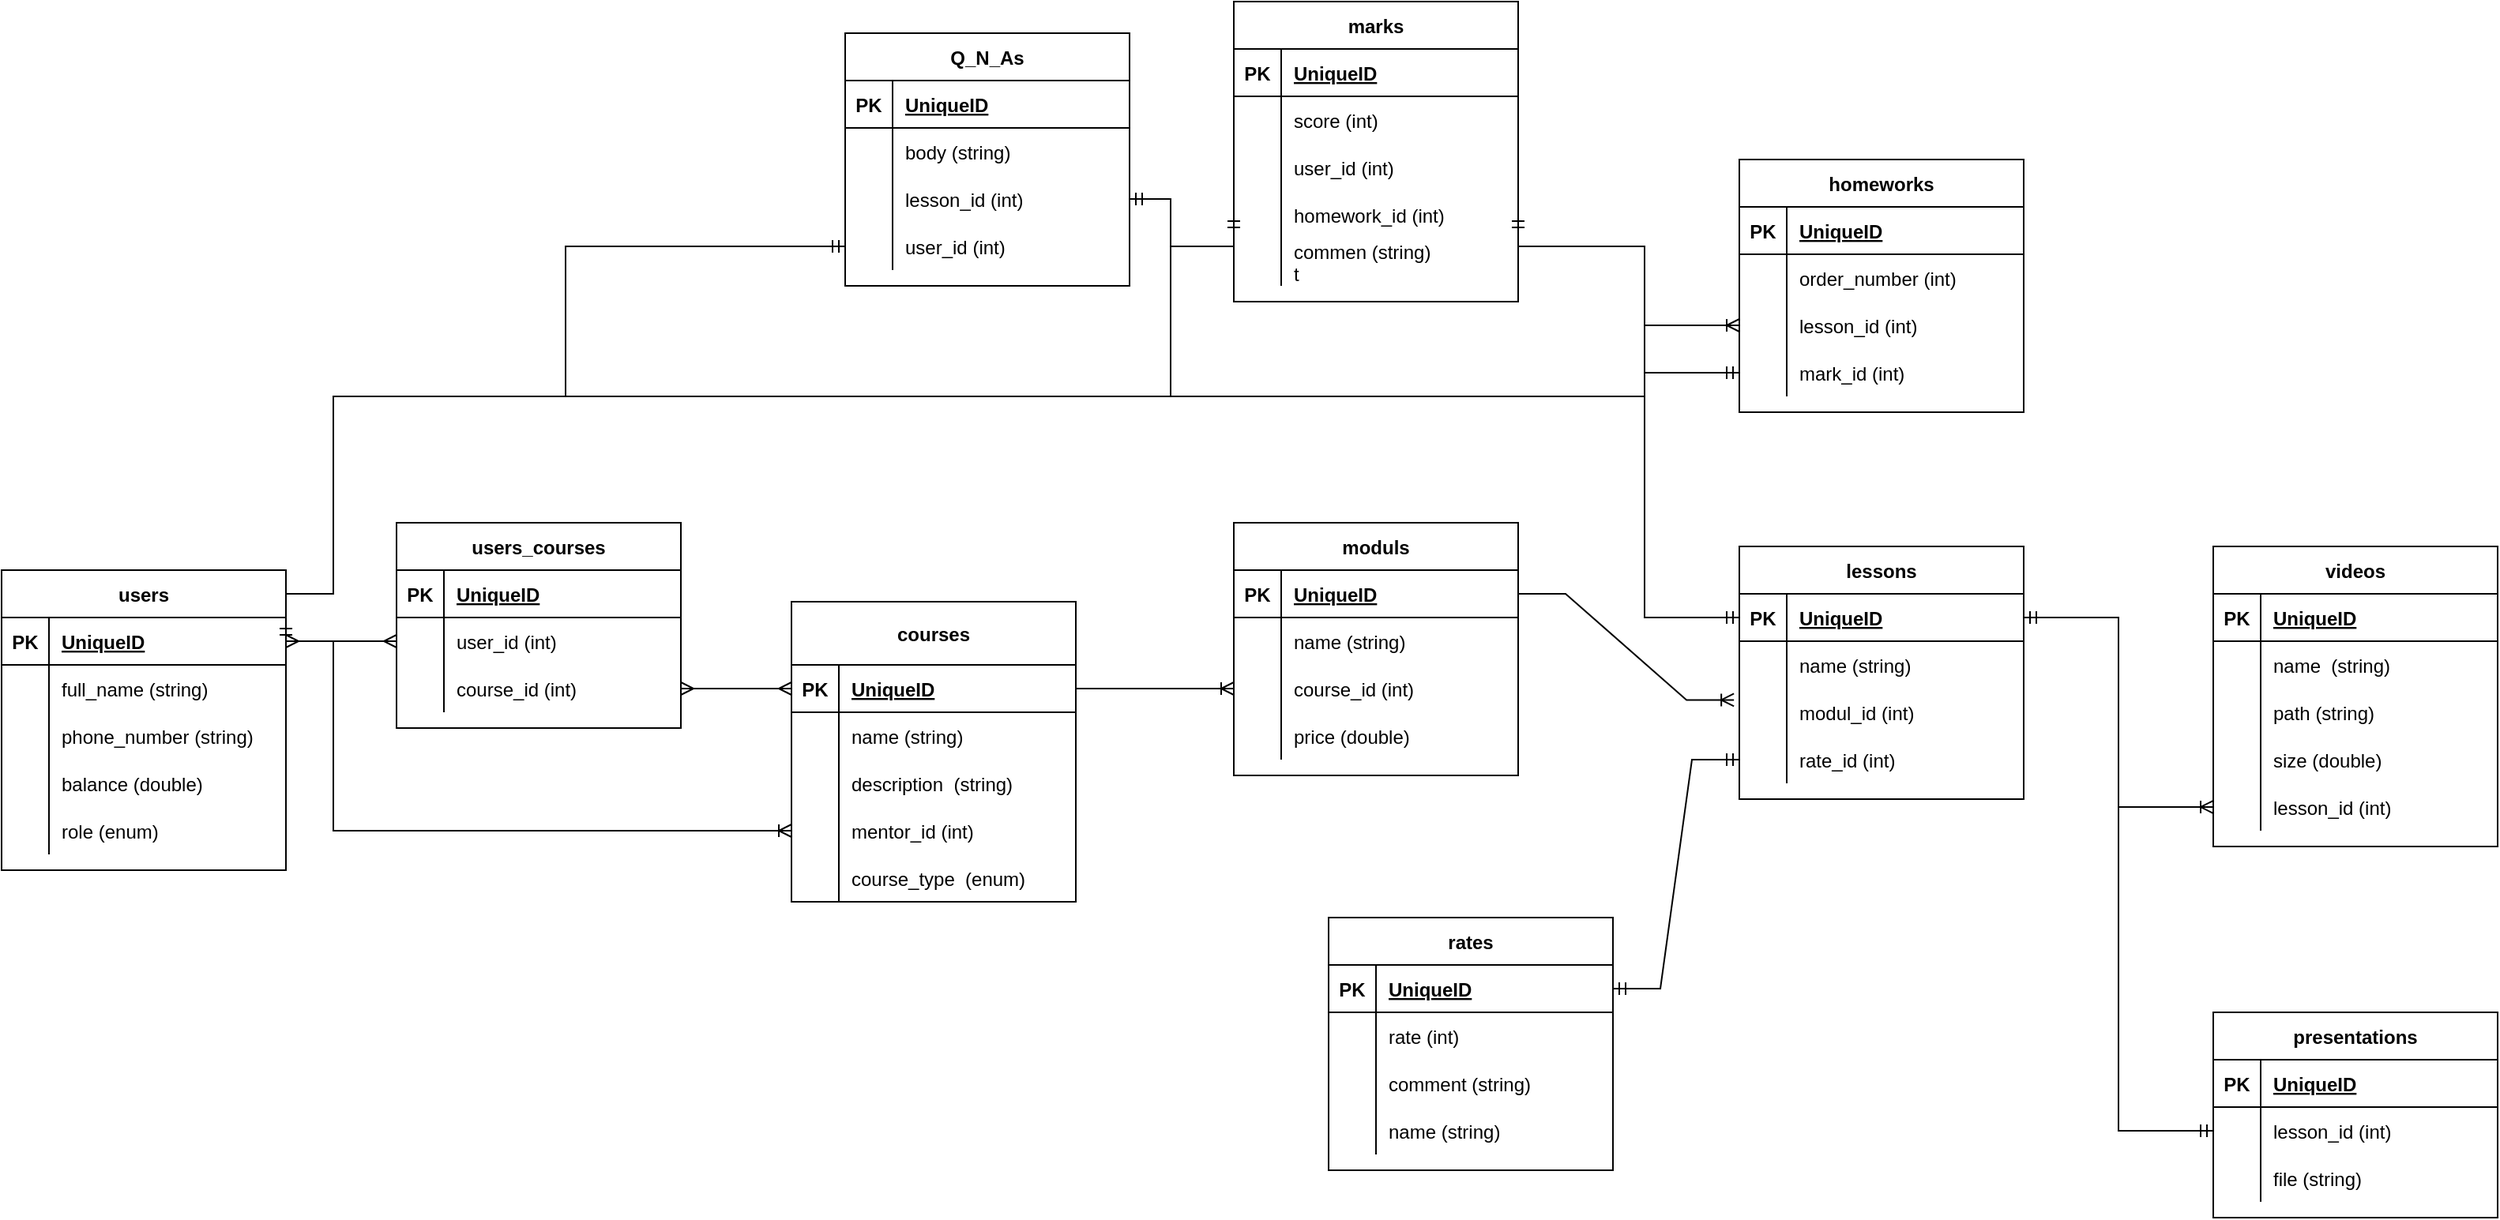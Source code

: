 <mxfile version="16.2.4" type="device"><diagram id="C5RBs43oDa-KdzZeNtuy" name="Page-1"><mxGraphModel dx="1865" dy="588" grid="1" gridSize="10" guides="1" tooltips="1" connect="1" arrows="1" fold="1" page="1" pageScale="1" pageWidth="827" pageHeight="1169" math="0" shadow="0"><root><mxCell id="WIyWlLk6GJQsqaUBKTNV-0"/><mxCell id="WIyWlLk6GJQsqaUBKTNV-1" parent="WIyWlLk6GJQsqaUBKTNV-0"/><mxCell id="QA-gkILTUqKQ3zv6zC1D-0" value="users" style="shape=table;startSize=30;container=1;collapsible=1;childLayout=tableLayout;fixedRows=1;rowLines=0;fontStyle=1;align=center;resizeLast=1;labelBackgroundColor=none;" parent="WIyWlLk6GJQsqaUBKTNV-1" vertex="1"><mxGeometry x="-120" y="370" width="180" height="190" as="geometry"/></mxCell><mxCell id="QA-gkILTUqKQ3zv6zC1D-1" value="" style="shape=tableRow;horizontal=0;startSize=0;swimlaneHead=0;swimlaneBody=0;fillColor=none;collapsible=0;dropTarget=0;points=[[0,0.5],[1,0.5]];portConstraint=eastwest;top=0;left=0;right=0;bottom=1;" parent="QA-gkILTUqKQ3zv6zC1D-0" vertex="1"><mxGeometry y="30" width="180" height="30" as="geometry"/></mxCell><mxCell id="QA-gkILTUqKQ3zv6zC1D-2" value="PK" style="shape=partialRectangle;connectable=0;fillColor=none;top=0;left=0;bottom=0;right=0;fontStyle=1;overflow=hidden;" parent="QA-gkILTUqKQ3zv6zC1D-1" vertex="1"><mxGeometry width="30" height="30" as="geometry"><mxRectangle width="30" height="30" as="alternateBounds"/></mxGeometry></mxCell><mxCell id="QA-gkILTUqKQ3zv6zC1D-3" value="UniqueID" style="shape=partialRectangle;connectable=0;fillColor=none;top=0;left=0;bottom=0;right=0;align=left;spacingLeft=6;fontStyle=5;overflow=hidden;" parent="QA-gkILTUqKQ3zv6zC1D-1" vertex="1"><mxGeometry x="30" width="150" height="30" as="geometry"><mxRectangle width="150" height="30" as="alternateBounds"/></mxGeometry></mxCell><mxCell id="QA-gkILTUqKQ3zv6zC1D-4" value="" style="shape=tableRow;horizontal=0;startSize=0;swimlaneHead=0;swimlaneBody=0;fillColor=none;collapsible=0;dropTarget=0;points=[[0,0.5],[1,0.5]];portConstraint=eastwest;top=0;left=0;right=0;bottom=0;" parent="QA-gkILTUqKQ3zv6zC1D-0" vertex="1"><mxGeometry y="60" width="180" height="30" as="geometry"/></mxCell><mxCell id="QA-gkILTUqKQ3zv6zC1D-5" value="" style="shape=partialRectangle;connectable=0;fillColor=none;top=0;left=0;bottom=0;right=0;editable=1;overflow=hidden;" parent="QA-gkILTUqKQ3zv6zC1D-4" vertex="1"><mxGeometry width="30" height="30" as="geometry"><mxRectangle width="30" height="30" as="alternateBounds"/></mxGeometry></mxCell><mxCell id="QA-gkILTUqKQ3zv6zC1D-6" value="full_name (string)" style="shape=partialRectangle;connectable=0;fillColor=none;top=0;left=0;bottom=0;right=0;align=left;spacingLeft=6;overflow=hidden;" parent="QA-gkILTUqKQ3zv6zC1D-4" vertex="1"><mxGeometry x="30" width="150" height="30" as="geometry"><mxRectangle width="150" height="30" as="alternateBounds"/></mxGeometry></mxCell><mxCell id="QA-gkILTUqKQ3zv6zC1D-7" value="" style="shape=tableRow;horizontal=0;startSize=0;swimlaneHead=0;swimlaneBody=0;fillColor=none;collapsible=0;dropTarget=0;points=[[0,0.5],[1,0.5]];portConstraint=eastwest;top=0;left=0;right=0;bottom=0;" parent="QA-gkILTUqKQ3zv6zC1D-0" vertex="1"><mxGeometry y="90" width="180" height="30" as="geometry"/></mxCell><mxCell id="QA-gkILTUqKQ3zv6zC1D-8" value="" style="shape=partialRectangle;connectable=0;fillColor=none;top=0;left=0;bottom=0;right=0;editable=1;overflow=hidden;" parent="QA-gkILTUqKQ3zv6zC1D-7" vertex="1"><mxGeometry width="30" height="30" as="geometry"><mxRectangle width="30" height="30" as="alternateBounds"/></mxGeometry></mxCell><mxCell id="QA-gkILTUqKQ3zv6zC1D-9" value="phone_number (string)" style="shape=partialRectangle;connectable=0;fillColor=none;top=0;left=0;bottom=0;right=0;align=left;spacingLeft=6;overflow=hidden;" parent="QA-gkILTUqKQ3zv6zC1D-7" vertex="1"><mxGeometry x="30" width="150" height="30" as="geometry"><mxRectangle width="150" height="30" as="alternateBounds"/></mxGeometry></mxCell><mxCell id="QA-gkILTUqKQ3zv6zC1D-10" value="" style="shape=tableRow;horizontal=0;startSize=0;swimlaneHead=0;swimlaneBody=0;fillColor=none;collapsible=0;dropTarget=0;points=[[0,0.5],[1,0.5]];portConstraint=eastwest;top=0;left=0;right=0;bottom=0;" parent="QA-gkILTUqKQ3zv6zC1D-0" vertex="1"><mxGeometry y="120" width="180" height="30" as="geometry"/></mxCell><mxCell id="QA-gkILTUqKQ3zv6zC1D-11" value="" style="shape=partialRectangle;connectable=0;fillColor=none;top=0;left=0;bottom=0;right=0;editable=1;overflow=hidden;" parent="QA-gkILTUqKQ3zv6zC1D-10" vertex="1"><mxGeometry width="30" height="30" as="geometry"><mxRectangle width="30" height="30" as="alternateBounds"/></mxGeometry></mxCell><mxCell id="QA-gkILTUqKQ3zv6zC1D-12" value="balance (double)" style="shape=partialRectangle;connectable=0;fillColor=none;top=0;left=0;bottom=0;right=0;align=left;spacingLeft=6;overflow=hidden;" parent="QA-gkILTUqKQ3zv6zC1D-10" vertex="1"><mxGeometry x="30" width="150" height="30" as="geometry"><mxRectangle width="150" height="30" as="alternateBounds"/></mxGeometry></mxCell><mxCell id="QA-gkILTUqKQ3zv6zC1D-13" value="" style="shape=tableRow;horizontal=0;startSize=0;swimlaneHead=0;swimlaneBody=0;fillColor=none;collapsible=0;dropTarget=0;points=[[0,0.5],[1,0.5]];portConstraint=eastwest;top=0;left=0;right=0;bottom=0;" parent="QA-gkILTUqKQ3zv6zC1D-0" vertex="1"><mxGeometry y="150" width="180" height="30" as="geometry"/></mxCell><mxCell id="QA-gkILTUqKQ3zv6zC1D-14" value="" style="shape=partialRectangle;connectable=0;fillColor=none;top=0;left=0;bottom=0;right=0;editable=1;overflow=hidden;" parent="QA-gkILTUqKQ3zv6zC1D-13" vertex="1"><mxGeometry width="30" height="30" as="geometry"><mxRectangle width="30" height="30" as="alternateBounds"/></mxGeometry></mxCell><mxCell id="QA-gkILTUqKQ3zv6zC1D-15" value="role (enum)" style="shape=partialRectangle;connectable=0;fillColor=none;top=0;left=0;bottom=0;right=0;align=left;spacingLeft=6;overflow=hidden;" parent="QA-gkILTUqKQ3zv6zC1D-13" vertex="1"><mxGeometry x="30" width="150" height="30" as="geometry"><mxRectangle width="150" height="30" as="alternateBounds"/></mxGeometry></mxCell><mxCell id="QA-gkILTUqKQ3zv6zC1D-29" value="courses" style="shape=table;startSize=40;container=1;collapsible=1;childLayout=tableLayout;fixedRows=1;rowLines=0;fontStyle=1;align=center;resizeLast=1;labelBackgroundColor=none;fontColor=#000000;" parent="WIyWlLk6GJQsqaUBKTNV-1" vertex="1"><mxGeometry x="380" y="390" width="180" height="190" as="geometry"/></mxCell><mxCell id="QA-gkILTUqKQ3zv6zC1D-30" value="" style="shape=tableRow;horizontal=0;startSize=0;swimlaneHead=0;swimlaneBody=0;fillColor=none;collapsible=0;dropTarget=0;points=[[0,0.5],[1,0.5]];portConstraint=eastwest;top=0;left=0;right=0;bottom=1;labelBackgroundColor=none;fontColor=#000000;" parent="QA-gkILTUqKQ3zv6zC1D-29" vertex="1"><mxGeometry y="40" width="180" height="30" as="geometry"/></mxCell><mxCell id="QA-gkILTUqKQ3zv6zC1D-31" value="PK" style="shape=partialRectangle;connectable=0;fillColor=none;top=0;left=0;bottom=0;right=0;fontStyle=1;overflow=hidden;labelBackgroundColor=none;fontColor=#000000;" parent="QA-gkILTUqKQ3zv6zC1D-30" vertex="1"><mxGeometry width="30" height="30" as="geometry"><mxRectangle width="30" height="30" as="alternateBounds"/></mxGeometry></mxCell><mxCell id="QA-gkILTUqKQ3zv6zC1D-32" value="UniqueID" style="shape=partialRectangle;connectable=0;fillColor=none;top=0;left=0;bottom=0;right=0;align=left;spacingLeft=6;fontStyle=5;overflow=hidden;labelBackgroundColor=none;fontColor=#000000;" parent="QA-gkILTUqKQ3zv6zC1D-30" vertex="1"><mxGeometry x="30" width="150" height="30" as="geometry"><mxRectangle width="150" height="30" as="alternateBounds"/></mxGeometry></mxCell><mxCell id="QA-gkILTUqKQ3zv6zC1D-33" value="" style="shape=tableRow;horizontal=0;startSize=0;swimlaneHead=0;swimlaneBody=0;fillColor=none;collapsible=0;dropTarget=0;points=[[0,0.5],[1,0.5]];portConstraint=eastwest;top=0;left=0;right=0;bottom=0;labelBackgroundColor=none;fontColor=#000000;" parent="QA-gkILTUqKQ3zv6zC1D-29" vertex="1"><mxGeometry y="70" width="180" height="30" as="geometry"/></mxCell><mxCell id="QA-gkILTUqKQ3zv6zC1D-34" value="" style="shape=partialRectangle;connectable=0;fillColor=none;top=0;left=0;bottom=0;right=0;editable=1;overflow=hidden;labelBackgroundColor=none;fontColor=#000000;" parent="QA-gkILTUqKQ3zv6zC1D-33" vertex="1"><mxGeometry width="30" height="30" as="geometry"><mxRectangle width="30" height="30" as="alternateBounds"/></mxGeometry></mxCell><mxCell id="QA-gkILTUqKQ3zv6zC1D-35" value="name (string)" style="shape=partialRectangle;connectable=0;fillColor=none;top=0;left=0;bottom=0;right=0;align=left;spacingLeft=6;overflow=hidden;labelBackgroundColor=none;fontColor=#000000;" parent="QA-gkILTUqKQ3zv6zC1D-33" vertex="1"><mxGeometry x="30" width="150" height="30" as="geometry"><mxRectangle width="150" height="30" as="alternateBounds"/></mxGeometry></mxCell><mxCell id="QA-gkILTUqKQ3zv6zC1D-36" value="" style="shape=tableRow;horizontal=0;startSize=0;swimlaneHead=0;swimlaneBody=0;fillColor=none;collapsible=0;dropTarget=0;points=[[0,0.5],[1,0.5]];portConstraint=eastwest;top=0;left=0;right=0;bottom=0;labelBackgroundColor=none;fontColor=#000000;" parent="QA-gkILTUqKQ3zv6zC1D-29" vertex="1"><mxGeometry y="100" width="180" height="30" as="geometry"/></mxCell><mxCell id="QA-gkILTUqKQ3zv6zC1D-37" value="" style="shape=partialRectangle;connectable=0;fillColor=none;top=0;left=0;bottom=0;right=0;editable=1;overflow=hidden;labelBackgroundColor=none;fontColor=#000000;" parent="QA-gkILTUqKQ3zv6zC1D-36" vertex="1"><mxGeometry width="30" height="30" as="geometry"><mxRectangle width="30" height="30" as="alternateBounds"/></mxGeometry></mxCell><mxCell id="QA-gkILTUqKQ3zv6zC1D-38" value="description  (string)" style="shape=partialRectangle;connectable=0;fillColor=none;top=0;left=0;bottom=0;right=0;align=left;spacingLeft=6;overflow=hidden;labelBackgroundColor=none;fontColor=#000000;" parent="QA-gkILTUqKQ3zv6zC1D-36" vertex="1"><mxGeometry x="30" width="150" height="30" as="geometry"><mxRectangle width="150" height="30" as="alternateBounds"/></mxGeometry></mxCell><mxCell id="QA-gkILTUqKQ3zv6zC1D-39" value="" style="shape=tableRow;horizontal=0;startSize=0;swimlaneHead=0;swimlaneBody=0;fillColor=none;collapsible=0;dropTarget=0;points=[[0,0.5],[1,0.5]];portConstraint=eastwest;top=0;left=0;right=0;bottom=0;labelBackgroundColor=none;fontColor=#000000;" parent="QA-gkILTUqKQ3zv6zC1D-29" vertex="1"><mxGeometry y="130" width="180" height="30" as="geometry"/></mxCell><mxCell id="QA-gkILTUqKQ3zv6zC1D-40" value="" style="shape=partialRectangle;connectable=0;fillColor=none;top=0;left=0;bottom=0;right=0;editable=1;overflow=hidden;labelBackgroundColor=none;fontColor=#000000;" parent="QA-gkILTUqKQ3zv6zC1D-39" vertex="1"><mxGeometry width="30" height="30" as="geometry"><mxRectangle width="30" height="30" as="alternateBounds"/></mxGeometry></mxCell><mxCell id="QA-gkILTUqKQ3zv6zC1D-41" value="mentor_id (int)" style="shape=partialRectangle;connectable=0;fillColor=none;top=0;left=0;bottom=0;right=0;align=left;spacingLeft=6;overflow=hidden;labelBackgroundColor=none;fontColor=#000000;" parent="QA-gkILTUqKQ3zv6zC1D-39" vertex="1"><mxGeometry x="30" width="150" height="30" as="geometry"><mxRectangle width="150" height="30" as="alternateBounds"/></mxGeometry></mxCell><mxCell id="QA-gkILTUqKQ3zv6zC1D-55" value="" style="shape=tableRow;horizontal=0;startSize=0;swimlaneHead=0;swimlaneBody=0;fillColor=none;collapsible=0;dropTarget=0;points=[[0,0.5],[1,0.5]];portConstraint=eastwest;top=0;left=0;right=0;bottom=0;labelBackgroundColor=none;fontColor=#000000;" parent="QA-gkILTUqKQ3zv6zC1D-29" vertex="1"><mxGeometry y="160" width="180" height="30" as="geometry"/></mxCell><mxCell id="QA-gkILTUqKQ3zv6zC1D-56" value="" style="shape=partialRectangle;connectable=0;fillColor=none;top=0;left=0;bottom=0;right=0;editable=1;overflow=hidden;labelBackgroundColor=none;fontColor=#000000;" parent="QA-gkILTUqKQ3zv6zC1D-55" vertex="1"><mxGeometry width="30" height="30" as="geometry"><mxRectangle width="30" height="30" as="alternateBounds"/></mxGeometry></mxCell><mxCell id="QA-gkILTUqKQ3zv6zC1D-57" value="course_type  (enum)" style="shape=partialRectangle;connectable=0;fillColor=none;top=0;left=0;bottom=0;right=0;align=left;spacingLeft=6;overflow=hidden;labelBackgroundColor=none;fontColor=#000000;" parent="QA-gkILTUqKQ3zv6zC1D-55" vertex="1"><mxGeometry x="30" width="150" height="30" as="geometry"><mxRectangle width="150" height="30" as="alternateBounds"/></mxGeometry></mxCell><mxCell id="QA-gkILTUqKQ3zv6zC1D-58" value="users_courses" style="shape=table;startSize=30;container=1;collapsible=1;childLayout=tableLayout;fixedRows=1;rowLines=0;fontStyle=1;align=center;resizeLast=1;labelBackgroundColor=none;fontColor=#000000;" parent="WIyWlLk6GJQsqaUBKTNV-1" vertex="1"><mxGeometry x="130" y="340" width="180" height="130" as="geometry"/></mxCell><mxCell id="QA-gkILTUqKQ3zv6zC1D-59" value="" style="shape=tableRow;horizontal=0;startSize=0;swimlaneHead=0;swimlaneBody=0;fillColor=none;collapsible=0;dropTarget=0;points=[[0,0.5],[1,0.5]];portConstraint=eastwest;top=0;left=0;right=0;bottom=1;labelBackgroundColor=none;fontColor=#000000;" parent="QA-gkILTUqKQ3zv6zC1D-58" vertex="1"><mxGeometry y="30" width="180" height="30" as="geometry"/></mxCell><mxCell id="QA-gkILTUqKQ3zv6zC1D-60" value="PK" style="shape=partialRectangle;connectable=0;fillColor=none;top=0;left=0;bottom=0;right=0;fontStyle=1;overflow=hidden;labelBackgroundColor=none;fontColor=#000000;" parent="QA-gkILTUqKQ3zv6zC1D-59" vertex="1"><mxGeometry width="30" height="30" as="geometry"><mxRectangle width="30" height="30" as="alternateBounds"/></mxGeometry></mxCell><mxCell id="QA-gkILTUqKQ3zv6zC1D-61" value="UniqueID" style="shape=partialRectangle;connectable=0;fillColor=none;top=0;left=0;bottom=0;right=0;align=left;spacingLeft=6;fontStyle=5;overflow=hidden;labelBackgroundColor=none;fontColor=#000000;" parent="QA-gkILTUqKQ3zv6zC1D-59" vertex="1"><mxGeometry x="30" width="150" height="30" as="geometry"><mxRectangle width="150" height="30" as="alternateBounds"/></mxGeometry></mxCell><mxCell id="QA-gkILTUqKQ3zv6zC1D-62" value="" style="shape=tableRow;horizontal=0;startSize=0;swimlaneHead=0;swimlaneBody=0;fillColor=none;collapsible=0;dropTarget=0;points=[[0,0.5],[1,0.5]];portConstraint=eastwest;top=0;left=0;right=0;bottom=0;labelBackgroundColor=none;fontColor=#000000;" parent="QA-gkILTUqKQ3zv6zC1D-58" vertex="1"><mxGeometry y="60" width="180" height="30" as="geometry"/></mxCell><mxCell id="QA-gkILTUqKQ3zv6zC1D-63" value="" style="shape=partialRectangle;connectable=0;fillColor=none;top=0;left=0;bottom=0;right=0;editable=1;overflow=hidden;labelBackgroundColor=none;fontColor=#000000;" parent="QA-gkILTUqKQ3zv6zC1D-62" vertex="1"><mxGeometry width="30" height="30" as="geometry"><mxRectangle width="30" height="30" as="alternateBounds"/></mxGeometry></mxCell><mxCell id="QA-gkILTUqKQ3zv6zC1D-64" value="user_id (int)" style="shape=partialRectangle;connectable=0;fillColor=none;top=0;left=0;bottom=0;right=0;align=left;spacingLeft=6;overflow=hidden;labelBackgroundColor=none;fontColor=#000000;" parent="QA-gkILTUqKQ3zv6zC1D-62" vertex="1"><mxGeometry x="30" width="150" height="30" as="geometry"><mxRectangle width="150" height="30" as="alternateBounds"/></mxGeometry></mxCell><mxCell id="QA-gkILTUqKQ3zv6zC1D-65" value="" style="shape=tableRow;horizontal=0;startSize=0;swimlaneHead=0;swimlaneBody=0;fillColor=none;collapsible=0;dropTarget=0;points=[[0,0.5],[1,0.5]];portConstraint=eastwest;top=0;left=0;right=0;bottom=0;labelBackgroundColor=none;fontColor=#000000;" parent="QA-gkILTUqKQ3zv6zC1D-58" vertex="1"><mxGeometry y="90" width="180" height="30" as="geometry"/></mxCell><mxCell id="QA-gkILTUqKQ3zv6zC1D-66" value="" style="shape=partialRectangle;connectable=0;fillColor=none;top=0;left=0;bottom=0;right=0;editable=1;overflow=hidden;labelBackgroundColor=none;fontColor=#000000;" parent="QA-gkILTUqKQ3zv6zC1D-65" vertex="1"><mxGeometry width="30" height="30" as="geometry"><mxRectangle width="30" height="30" as="alternateBounds"/></mxGeometry></mxCell><mxCell id="QA-gkILTUqKQ3zv6zC1D-67" value="course_id (int)" style="shape=partialRectangle;connectable=0;fillColor=none;top=0;left=0;bottom=0;right=0;align=left;spacingLeft=6;overflow=hidden;labelBackgroundColor=none;fontColor=#000000;" parent="QA-gkILTUqKQ3zv6zC1D-65" vertex="1"><mxGeometry x="30" width="150" height="30" as="geometry"><mxRectangle width="150" height="30" as="alternateBounds"/></mxGeometry></mxCell><mxCell id="QA-gkILTUqKQ3zv6zC1D-101" value="" style="edgeStyle=entityRelationEdgeStyle;fontSize=12;html=1;endArrow=ERmany;startArrow=ERmany;rounded=0;fontColor=#000000;exitX=1;exitY=0.5;exitDx=0;exitDy=0;entryX=0;entryY=0.5;entryDx=0;entryDy=0;" parent="WIyWlLk6GJQsqaUBKTNV-1" source="QA-gkILTUqKQ3zv6zC1D-65" target="QA-gkILTUqKQ3zv6zC1D-30" edge="1"><mxGeometry width="100" height="100" relative="1" as="geometry"><mxPoint x="240" y="500" as="sourcePoint"/><mxPoint x="340" y="400" as="targetPoint"/></mxGeometry></mxCell><mxCell id="QA-gkILTUqKQ3zv6zC1D-103" value="" style="edgeStyle=entityRelationEdgeStyle;fontSize=12;html=1;endArrow=ERmany;startArrow=ERmany;rounded=0;fontColor=#000000;exitX=1;exitY=0.5;exitDx=0;exitDy=0;entryX=0;entryY=0.5;entryDx=0;entryDy=0;" parent="WIyWlLk6GJQsqaUBKTNV-1" source="QA-gkILTUqKQ3zv6zC1D-1" target="QA-gkILTUqKQ3zv6zC1D-62" edge="1"><mxGeometry width="100" height="100" relative="1" as="geometry"><mxPoint x="240" y="500" as="sourcePoint"/><mxPoint x="340" y="400" as="targetPoint"/></mxGeometry></mxCell><mxCell id="QA-gkILTUqKQ3zv6zC1D-104" value="moduls" style="shape=table;startSize=30;container=1;collapsible=1;childLayout=tableLayout;fixedRows=1;rowLines=0;fontStyle=1;align=center;resizeLast=1;labelBackgroundColor=none;fontColor=#000000;" parent="WIyWlLk6GJQsqaUBKTNV-1" vertex="1"><mxGeometry x="660" y="340" width="180" height="160" as="geometry"/></mxCell><mxCell id="QA-gkILTUqKQ3zv6zC1D-105" value="" style="shape=tableRow;horizontal=0;startSize=0;swimlaneHead=0;swimlaneBody=0;fillColor=none;collapsible=0;dropTarget=0;points=[[0,0.5],[1,0.5]];portConstraint=eastwest;top=0;left=0;right=0;bottom=1;labelBackgroundColor=none;fontColor=#000000;" parent="QA-gkILTUqKQ3zv6zC1D-104" vertex="1"><mxGeometry y="30" width="180" height="30" as="geometry"/></mxCell><mxCell id="QA-gkILTUqKQ3zv6zC1D-106" value="PK" style="shape=partialRectangle;connectable=0;fillColor=none;top=0;left=0;bottom=0;right=0;fontStyle=1;overflow=hidden;labelBackgroundColor=none;fontColor=#000000;" parent="QA-gkILTUqKQ3zv6zC1D-105" vertex="1"><mxGeometry width="30" height="30" as="geometry"><mxRectangle width="30" height="30" as="alternateBounds"/></mxGeometry></mxCell><mxCell id="QA-gkILTUqKQ3zv6zC1D-107" value="UniqueID" style="shape=partialRectangle;connectable=0;fillColor=none;top=0;left=0;bottom=0;right=0;align=left;spacingLeft=6;fontStyle=5;overflow=hidden;labelBackgroundColor=none;fontColor=#000000;" parent="QA-gkILTUqKQ3zv6zC1D-105" vertex="1"><mxGeometry x="30" width="150" height="30" as="geometry"><mxRectangle width="150" height="30" as="alternateBounds"/></mxGeometry></mxCell><mxCell id="QA-gkILTUqKQ3zv6zC1D-108" value="" style="shape=tableRow;horizontal=0;startSize=0;swimlaneHead=0;swimlaneBody=0;fillColor=none;collapsible=0;dropTarget=0;points=[[0,0.5],[1,0.5]];portConstraint=eastwest;top=0;left=0;right=0;bottom=0;labelBackgroundColor=none;fontColor=#000000;" parent="QA-gkILTUqKQ3zv6zC1D-104" vertex="1"><mxGeometry y="60" width="180" height="30" as="geometry"/></mxCell><mxCell id="QA-gkILTUqKQ3zv6zC1D-109" value="" style="shape=partialRectangle;connectable=0;fillColor=none;top=0;left=0;bottom=0;right=0;editable=1;overflow=hidden;labelBackgroundColor=none;fontColor=#000000;" parent="QA-gkILTUqKQ3zv6zC1D-108" vertex="1"><mxGeometry width="30" height="30" as="geometry"><mxRectangle width="30" height="30" as="alternateBounds"/></mxGeometry></mxCell><mxCell id="QA-gkILTUqKQ3zv6zC1D-110" value="name (string)" style="shape=partialRectangle;connectable=0;fillColor=none;top=0;left=0;bottom=0;right=0;align=left;spacingLeft=6;overflow=hidden;labelBackgroundColor=none;fontColor=#000000;" parent="QA-gkILTUqKQ3zv6zC1D-108" vertex="1"><mxGeometry x="30" width="150" height="30" as="geometry"><mxRectangle width="150" height="30" as="alternateBounds"/></mxGeometry></mxCell><mxCell id="QA-gkILTUqKQ3zv6zC1D-111" value="" style="shape=tableRow;horizontal=0;startSize=0;swimlaneHead=0;swimlaneBody=0;fillColor=none;collapsible=0;dropTarget=0;points=[[0,0.5],[1,0.5]];portConstraint=eastwest;top=0;left=0;right=0;bottom=0;labelBackgroundColor=none;fontColor=#000000;" parent="QA-gkILTUqKQ3zv6zC1D-104" vertex="1"><mxGeometry y="90" width="180" height="30" as="geometry"/></mxCell><mxCell id="QA-gkILTUqKQ3zv6zC1D-112" value="" style="shape=partialRectangle;connectable=0;fillColor=none;top=0;left=0;bottom=0;right=0;editable=1;overflow=hidden;labelBackgroundColor=none;fontColor=#000000;" parent="QA-gkILTUqKQ3zv6zC1D-111" vertex="1"><mxGeometry width="30" height="30" as="geometry"><mxRectangle width="30" height="30" as="alternateBounds"/></mxGeometry></mxCell><mxCell id="QA-gkILTUqKQ3zv6zC1D-113" value="course_id (int)" style="shape=partialRectangle;connectable=0;fillColor=none;top=0;left=0;bottom=0;right=0;align=left;spacingLeft=6;overflow=hidden;labelBackgroundColor=none;fontColor=#000000;" parent="QA-gkILTUqKQ3zv6zC1D-111" vertex="1"><mxGeometry x="30" width="150" height="30" as="geometry"><mxRectangle width="150" height="30" as="alternateBounds"/></mxGeometry></mxCell><mxCell id="QA-gkILTUqKQ3zv6zC1D-114" value="" style="shape=tableRow;horizontal=0;startSize=0;swimlaneHead=0;swimlaneBody=0;fillColor=none;collapsible=0;dropTarget=0;points=[[0,0.5],[1,0.5]];portConstraint=eastwest;top=0;left=0;right=0;bottom=0;labelBackgroundColor=none;fontColor=#000000;" parent="QA-gkILTUqKQ3zv6zC1D-104" vertex="1"><mxGeometry y="120" width="180" height="30" as="geometry"/></mxCell><mxCell id="QA-gkILTUqKQ3zv6zC1D-115" value="" style="shape=partialRectangle;connectable=0;fillColor=none;top=0;left=0;bottom=0;right=0;editable=1;overflow=hidden;labelBackgroundColor=none;fontColor=#000000;" parent="QA-gkILTUqKQ3zv6zC1D-114" vertex="1"><mxGeometry width="30" height="30" as="geometry"><mxRectangle width="30" height="30" as="alternateBounds"/></mxGeometry></mxCell><mxCell id="QA-gkILTUqKQ3zv6zC1D-116" value="price (double)" style="shape=partialRectangle;connectable=0;fillColor=none;top=0;left=0;bottom=0;right=0;align=left;spacingLeft=6;overflow=hidden;labelBackgroundColor=none;fontColor=#000000;" parent="QA-gkILTUqKQ3zv6zC1D-114" vertex="1"><mxGeometry x="30" width="150" height="30" as="geometry"><mxRectangle width="150" height="30" as="alternateBounds"/></mxGeometry></mxCell><mxCell id="QA-gkILTUqKQ3zv6zC1D-117" value="" style="edgeStyle=entityRelationEdgeStyle;fontSize=12;html=1;endArrow=ERoneToMany;rounded=0;fontColor=#000000;entryX=0;entryY=0.5;entryDx=0;entryDy=0;" parent="WIyWlLk6GJQsqaUBKTNV-1" source="QA-gkILTUqKQ3zv6zC1D-30" target="QA-gkILTUqKQ3zv6zC1D-111" edge="1"><mxGeometry width="100" height="100" relative="1" as="geometry"><mxPoint x="560" y="650" as="sourcePoint"/><mxPoint x="660" y="550" as="targetPoint"/></mxGeometry></mxCell><mxCell id="QA-gkILTUqKQ3zv6zC1D-118" value="lessons" style="shape=table;startSize=30;container=1;collapsible=1;childLayout=tableLayout;fixedRows=1;rowLines=0;fontStyle=1;align=center;resizeLast=1;labelBackgroundColor=none;fontColor=#000000;" parent="WIyWlLk6GJQsqaUBKTNV-1" vertex="1"><mxGeometry x="980" y="355" width="180" height="160" as="geometry"/></mxCell><mxCell id="QA-gkILTUqKQ3zv6zC1D-119" value="" style="shape=tableRow;horizontal=0;startSize=0;swimlaneHead=0;swimlaneBody=0;fillColor=none;collapsible=0;dropTarget=0;points=[[0,0.5],[1,0.5]];portConstraint=eastwest;top=0;left=0;right=0;bottom=1;labelBackgroundColor=none;fontColor=#000000;" parent="QA-gkILTUqKQ3zv6zC1D-118" vertex="1"><mxGeometry y="30" width="180" height="30" as="geometry"/></mxCell><mxCell id="QA-gkILTUqKQ3zv6zC1D-120" value="PK" style="shape=partialRectangle;connectable=0;fillColor=none;top=0;left=0;bottom=0;right=0;fontStyle=1;overflow=hidden;labelBackgroundColor=none;fontColor=#000000;" parent="QA-gkILTUqKQ3zv6zC1D-119" vertex="1"><mxGeometry width="30" height="30" as="geometry"><mxRectangle width="30" height="30" as="alternateBounds"/></mxGeometry></mxCell><mxCell id="QA-gkILTUqKQ3zv6zC1D-121" value="UniqueID" style="shape=partialRectangle;connectable=0;fillColor=none;top=0;left=0;bottom=0;right=0;align=left;spacingLeft=6;fontStyle=5;overflow=hidden;labelBackgroundColor=none;fontColor=#000000;" parent="QA-gkILTUqKQ3zv6zC1D-119" vertex="1"><mxGeometry x="30" width="150" height="30" as="geometry"><mxRectangle width="150" height="30" as="alternateBounds"/></mxGeometry></mxCell><mxCell id="QA-gkILTUqKQ3zv6zC1D-122" value="" style="shape=tableRow;horizontal=0;startSize=0;swimlaneHead=0;swimlaneBody=0;fillColor=none;collapsible=0;dropTarget=0;points=[[0,0.5],[1,0.5]];portConstraint=eastwest;top=0;left=0;right=0;bottom=0;labelBackgroundColor=none;fontColor=#000000;" parent="QA-gkILTUqKQ3zv6zC1D-118" vertex="1"><mxGeometry y="60" width="180" height="30" as="geometry"/></mxCell><mxCell id="QA-gkILTUqKQ3zv6zC1D-123" value="" style="shape=partialRectangle;connectable=0;fillColor=none;top=0;left=0;bottom=0;right=0;editable=1;overflow=hidden;labelBackgroundColor=none;fontColor=#000000;" parent="QA-gkILTUqKQ3zv6zC1D-122" vertex="1"><mxGeometry width="30" height="30" as="geometry"><mxRectangle width="30" height="30" as="alternateBounds"/></mxGeometry></mxCell><mxCell id="QA-gkILTUqKQ3zv6zC1D-124" value="name (string)" style="shape=partialRectangle;connectable=0;fillColor=none;top=0;left=0;bottom=0;right=0;align=left;spacingLeft=6;overflow=hidden;labelBackgroundColor=none;fontColor=#000000;" parent="QA-gkILTUqKQ3zv6zC1D-122" vertex="1"><mxGeometry x="30" width="150" height="30" as="geometry"><mxRectangle width="150" height="30" as="alternateBounds"/></mxGeometry></mxCell><mxCell id="QA-gkILTUqKQ3zv6zC1D-125" value="" style="shape=tableRow;horizontal=0;startSize=0;swimlaneHead=0;swimlaneBody=0;fillColor=none;collapsible=0;dropTarget=0;points=[[0,0.5],[1,0.5]];portConstraint=eastwest;top=0;left=0;right=0;bottom=0;labelBackgroundColor=none;fontColor=#000000;" parent="QA-gkILTUqKQ3zv6zC1D-118" vertex="1"><mxGeometry y="90" width="180" height="30" as="geometry"/></mxCell><mxCell id="QA-gkILTUqKQ3zv6zC1D-126" value="" style="shape=partialRectangle;connectable=0;fillColor=none;top=0;left=0;bottom=0;right=0;editable=1;overflow=hidden;labelBackgroundColor=none;fontColor=#000000;" parent="QA-gkILTUqKQ3zv6zC1D-125" vertex="1"><mxGeometry width="30" height="30" as="geometry"><mxRectangle width="30" height="30" as="alternateBounds"/></mxGeometry></mxCell><mxCell id="QA-gkILTUqKQ3zv6zC1D-127" value="modul_id (int)" style="shape=partialRectangle;connectable=0;fillColor=none;top=0;left=0;bottom=0;right=0;align=left;spacingLeft=6;overflow=hidden;labelBackgroundColor=none;fontColor=#000000;" parent="QA-gkILTUqKQ3zv6zC1D-125" vertex="1"><mxGeometry x="30" width="150" height="30" as="geometry"><mxRectangle width="150" height="30" as="alternateBounds"/></mxGeometry></mxCell><mxCell id="QA-gkILTUqKQ3zv6zC1D-128" value="" style="shape=tableRow;horizontal=0;startSize=0;swimlaneHead=0;swimlaneBody=0;fillColor=none;collapsible=0;dropTarget=0;points=[[0,0.5],[1,0.5]];portConstraint=eastwest;top=0;left=0;right=0;bottom=0;labelBackgroundColor=none;fontColor=#000000;" parent="QA-gkILTUqKQ3zv6zC1D-118" vertex="1"><mxGeometry y="120" width="180" height="30" as="geometry"/></mxCell><mxCell id="QA-gkILTUqKQ3zv6zC1D-129" value="" style="shape=partialRectangle;connectable=0;fillColor=none;top=0;left=0;bottom=0;right=0;editable=1;overflow=hidden;labelBackgroundColor=none;fontColor=#000000;" parent="QA-gkILTUqKQ3zv6zC1D-128" vertex="1"><mxGeometry width="30" height="30" as="geometry"><mxRectangle width="30" height="30" as="alternateBounds"/></mxGeometry></mxCell><mxCell id="QA-gkILTUqKQ3zv6zC1D-130" value="rate_id (int)" style="shape=partialRectangle;connectable=0;fillColor=none;top=0;left=0;bottom=0;right=0;align=left;spacingLeft=6;overflow=hidden;labelBackgroundColor=none;fontColor=#000000;" parent="QA-gkILTUqKQ3zv6zC1D-128" vertex="1"><mxGeometry x="30" width="150" height="30" as="geometry"><mxRectangle width="150" height="30" as="alternateBounds"/></mxGeometry></mxCell><mxCell id="QA-gkILTUqKQ3zv6zC1D-131" value="" style="edgeStyle=entityRelationEdgeStyle;fontSize=12;html=1;endArrow=ERoneToMany;rounded=0;fontColor=#000000;exitX=1;exitY=0.5;exitDx=0;exitDy=0;entryX=-0.019;entryY=0.24;entryDx=0;entryDy=0;entryPerimeter=0;" parent="WIyWlLk6GJQsqaUBKTNV-1" source="QA-gkILTUqKQ3zv6zC1D-105" target="QA-gkILTUqKQ3zv6zC1D-125" edge="1"><mxGeometry width="100" height="100" relative="1" as="geometry"><mxPoint x="820" y="400" as="sourcePoint"/><mxPoint x="920" y="300" as="targetPoint"/></mxGeometry></mxCell><mxCell id="QA-gkILTUqKQ3zv6zC1D-132" value="rates" style="shape=table;startSize=30;container=1;collapsible=1;childLayout=tableLayout;fixedRows=1;rowLines=0;fontStyle=1;align=center;resizeLast=1;labelBackgroundColor=none;fontColor=#000000;" parent="WIyWlLk6GJQsqaUBKTNV-1" vertex="1"><mxGeometry x="720" y="590" width="180" height="160" as="geometry"/></mxCell><mxCell id="QA-gkILTUqKQ3zv6zC1D-133" value="" style="shape=tableRow;horizontal=0;startSize=0;swimlaneHead=0;swimlaneBody=0;fillColor=none;collapsible=0;dropTarget=0;points=[[0,0.5],[1,0.5]];portConstraint=eastwest;top=0;left=0;right=0;bottom=1;labelBackgroundColor=none;fontColor=#000000;" parent="QA-gkILTUqKQ3zv6zC1D-132" vertex="1"><mxGeometry y="30" width="180" height="30" as="geometry"/></mxCell><mxCell id="QA-gkILTUqKQ3zv6zC1D-134" value="PK" style="shape=partialRectangle;connectable=0;fillColor=none;top=0;left=0;bottom=0;right=0;fontStyle=1;overflow=hidden;labelBackgroundColor=none;fontColor=#000000;" parent="QA-gkILTUqKQ3zv6zC1D-133" vertex="1"><mxGeometry width="30" height="30" as="geometry"><mxRectangle width="30" height="30" as="alternateBounds"/></mxGeometry></mxCell><mxCell id="QA-gkILTUqKQ3zv6zC1D-135" value="UniqueID" style="shape=partialRectangle;connectable=0;fillColor=none;top=0;left=0;bottom=0;right=0;align=left;spacingLeft=6;fontStyle=5;overflow=hidden;labelBackgroundColor=none;fontColor=#000000;" parent="QA-gkILTUqKQ3zv6zC1D-133" vertex="1"><mxGeometry x="30" width="150" height="30" as="geometry"><mxRectangle width="150" height="30" as="alternateBounds"/></mxGeometry></mxCell><mxCell id="QA-gkILTUqKQ3zv6zC1D-136" value="" style="shape=tableRow;horizontal=0;startSize=0;swimlaneHead=0;swimlaneBody=0;fillColor=none;collapsible=0;dropTarget=0;points=[[0,0.5],[1,0.5]];portConstraint=eastwest;top=0;left=0;right=0;bottom=0;labelBackgroundColor=none;fontColor=#000000;" parent="QA-gkILTUqKQ3zv6zC1D-132" vertex="1"><mxGeometry y="60" width="180" height="30" as="geometry"/></mxCell><mxCell id="QA-gkILTUqKQ3zv6zC1D-137" value="" style="shape=partialRectangle;connectable=0;fillColor=none;top=0;left=0;bottom=0;right=0;editable=1;overflow=hidden;labelBackgroundColor=none;fontColor=#000000;" parent="QA-gkILTUqKQ3zv6zC1D-136" vertex="1"><mxGeometry width="30" height="30" as="geometry"><mxRectangle width="30" height="30" as="alternateBounds"/></mxGeometry></mxCell><mxCell id="QA-gkILTUqKQ3zv6zC1D-138" value="rate (int)" style="shape=partialRectangle;connectable=0;fillColor=none;top=0;left=0;bottom=0;right=0;align=left;spacingLeft=6;overflow=hidden;labelBackgroundColor=none;fontColor=#000000;" parent="QA-gkILTUqKQ3zv6zC1D-136" vertex="1"><mxGeometry x="30" width="150" height="30" as="geometry"><mxRectangle width="150" height="30" as="alternateBounds"/></mxGeometry></mxCell><mxCell id="QA-gkILTUqKQ3zv6zC1D-139" value="" style="shape=tableRow;horizontal=0;startSize=0;swimlaneHead=0;swimlaneBody=0;fillColor=none;collapsible=0;dropTarget=0;points=[[0,0.5],[1,0.5]];portConstraint=eastwest;top=0;left=0;right=0;bottom=0;labelBackgroundColor=none;fontColor=#000000;" parent="QA-gkILTUqKQ3zv6zC1D-132" vertex="1"><mxGeometry y="90" width="180" height="30" as="geometry"/></mxCell><mxCell id="QA-gkILTUqKQ3zv6zC1D-140" value="" style="shape=partialRectangle;connectable=0;fillColor=none;top=0;left=0;bottom=0;right=0;editable=1;overflow=hidden;labelBackgroundColor=none;fontColor=#000000;" parent="QA-gkILTUqKQ3zv6zC1D-139" vertex="1"><mxGeometry width="30" height="30" as="geometry"><mxRectangle width="30" height="30" as="alternateBounds"/></mxGeometry></mxCell><mxCell id="QA-gkILTUqKQ3zv6zC1D-141" value="comment (string)" style="shape=partialRectangle;connectable=0;fillColor=none;top=0;left=0;bottom=0;right=0;align=left;spacingLeft=6;overflow=hidden;labelBackgroundColor=none;fontColor=#000000;" parent="QA-gkILTUqKQ3zv6zC1D-139" vertex="1"><mxGeometry x="30" width="150" height="30" as="geometry"><mxRectangle width="150" height="30" as="alternateBounds"/></mxGeometry></mxCell><mxCell id="QA-gkILTUqKQ3zv6zC1D-142" value="" style="shape=tableRow;horizontal=0;startSize=0;swimlaneHead=0;swimlaneBody=0;fillColor=none;collapsible=0;dropTarget=0;points=[[0,0.5],[1,0.5]];portConstraint=eastwest;top=0;left=0;right=0;bottom=0;labelBackgroundColor=none;fontColor=#000000;" parent="QA-gkILTUqKQ3zv6zC1D-132" vertex="1"><mxGeometry y="120" width="180" height="30" as="geometry"/></mxCell><mxCell id="QA-gkILTUqKQ3zv6zC1D-143" value="" style="shape=partialRectangle;connectable=0;fillColor=none;top=0;left=0;bottom=0;right=0;editable=1;overflow=hidden;labelBackgroundColor=none;fontColor=#000000;" parent="QA-gkILTUqKQ3zv6zC1D-142" vertex="1"><mxGeometry width="30" height="30" as="geometry"><mxRectangle width="30" height="30" as="alternateBounds"/></mxGeometry></mxCell><mxCell id="QA-gkILTUqKQ3zv6zC1D-144" value="name (string)" style="shape=partialRectangle;connectable=0;fillColor=none;top=0;left=0;bottom=0;right=0;align=left;spacingLeft=6;overflow=hidden;labelBackgroundColor=none;fontColor=#000000;" parent="QA-gkILTUqKQ3zv6zC1D-142" vertex="1"><mxGeometry x="30" width="150" height="30" as="geometry"><mxRectangle width="150" height="30" as="alternateBounds"/></mxGeometry></mxCell><mxCell id="QA-gkILTUqKQ3zv6zC1D-149" value="" style="edgeStyle=entityRelationEdgeStyle;fontSize=12;html=1;endArrow=ERmandOne;startArrow=ERmandOne;rounded=0;fontColor=#000000;exitX=1;exitY=0.5;exitDx=0;exitDy=0;entryX=0;entryY=0.5;entryDx=0;entryDy=0;" parent="WIyWlLk6GJQsqaUBKTNV-1" source="QA-gkILTUqKQ3zv6zC1D-133" target="QA-gkILTUqKQ3zv6zC1D-128" edge="1"><mxGeometry width="100" height="100" relative="1" as="geometry"><mxPoint x="850" y="620" as="sourcePoint"/><mxPoint x="950" y="520" as="targetPoint"/></mxGeometry></mxCell><mxCell id="QA-gkILTUqKQ3zv6zC1D-150" value="homeworks" style="shape=table;startSize=30;container=1;collapsible=1;childLayout=tableLayout;fixedRows=1;rowLines=0;fontStyle=1;align=center;resizeLast=1;labelBackgroundColor=none;fontColor=#000000;" parent="WIyWlLk6GJQsqaUBKTNV-1" vertex="1"><mxGeometry x="980" y="110" width="180" height="160" as="geometry"/></mxCell><mxCell id="QA-gkILTUqKQ3zv6zC1D-151" value="" style="shape=tableRow;horizontal=0;startSize=0;swimlaneHead=0;swimlaneBody=0;fillColor=none;collapsible=0;dropTarget=0;points=[[0,0.5],[1,0.5]];portConstraint=eastwest;top=0;left=0;right=0;bottom=1;labelBackgroundColor=none;fontColor=#000000;" parent="QA-gkILTUqKQ3zv6zC1D-150" vertex="1"><mxGeometry y="30" width="180" height="30" as="geometry"/></mxCell><mxCell id="QA-gkILTUqKQ3zv6zC1D-152" value="PK" style="shape=partialRectangle;connectable=0;fillColor=none;top=0;left=0;bottom=0;right=0;fontStyle=1;overflow=hidden;labelBackgroundColor=none;fontColor=#000000;" parent="QA-gkILTUqKQ3zv6zC1D-151" vertex="1"><mxGeometry width="30" height="30" as="geometry"><mxRectangle width="30" height="30" as="alternateBounds"/></mxGeometry></mxCell><mxCell id="QA-gkILTUqKQ3zv6zC1D-153" value="UniqueID" style="shape=partialRectangle;connectable=0;fillColor=none;top=0;left=0;bottom=0;right=0;align=left;spacingLeft=6;fontStyle=5;overflow=hidden;labelBackgroundColor=none;fontColor=#000000;" parent="QA-gkILTUqKQ3zv6zC1D-151" vertex="1"><mxGeometry x="30" width="150" height="30" as="geometry"><mxRectangle width="150" height="30" as="alternateBounds"/></mxGeometry></mxCell><mxCell id="QA-gkILTUqKQ3zv6zC1D-154" value="" style="shape=tableRow;horizontal=0;startSize=0;swimlaneHead=0;swimlaneBody=0;fillColor=none;collapsible=0;dropTarget=0;points=[[0,0.5],[1,0.5]];portConstraint=eastwest;top=0;left=0;right=0;bottom=0;labelBackgroundColor=none;fontColor=#000000;" parent="QA-gkILTUqKQ3zv6zC1D-150" vertex="1"><mxGeometry y="60" width="180" height="30" as="geometry"/></mxCell><mxCell id="QA-gkILTUqKQ3zv6zC1D-155" value="" style="shape=partialRectangle;connectable=0;fillColor=none;top=0;left=0;bottom=0;right=0;editable=1;overflow=hidden;labelBackgroundColor=none;fontColor=#000000;" parent="QA-gkILTUqKQ3zv6zC1D-154" vertex="1"><mxGeometry width="30" height="30" as="geometry"><mxRectangle width="30" height="30" as="alternateBounds"/></mxGeometry></mxCell><mxCell id="QA-gkILTUqKQ3zv6zC1D-156" value="order_number (int)" style="shape=partialRectangle;connectable=0;fillColor=none;top=0;left=0;bottom=0;right=0;align=left;spacingLeft=6;overflow=hidden;labelBackgroundColor=none;fontColor=#000000;" parent="QA-gkILTUqKQ3zv6zC1D-154" vertex="1"><mxGeometry x="30" width="150" height="30" as="geometry"><mxRectangle width="150" height="30" as="alternateBounds"/></mxGeometry></mxCell><mxCell id="QA-gkILTUqKQ3zv6zC1D-157" value="" style="shape=tableRow;horizontal=0;startSize=0;swimlaneHead=0;swimlaneBody=0;fillColor=none;collapsible=0;dropTarget=0;points=[[0,0.5],[1,0.5]];portConstraint=eastwest;top=0;left=0;right=0;bottom=0;labelBackgroundColor=none;fontColor=#000000;" parent="QA-gkILTUqKQ3zv6zC1D-150" vertex="1"><mxGeometry y="90" width="180" height="30" as="geometry"/></mxCell><mxCell id="QA-gkILTUqKQ3zv6zC1D-158" value="" style="shape=partialRectangle;connectable=0;fillColor=none;top=0;left=0;bottom=0;right=0;editable=1;overflow=hidden;labelBackgroundColor=none;fontColor=#000000;" parent="QA-gkILTUqKQ3zv6zC1D-157" vertex="1"><mxGeometry width="30" height="30" as="geometry"><mxRectangle width="30" height="30" as="alternateBounds"/></mxGeometry></mxCell><mxCell id="QA-gkILTUqKQ3zv6zC1D-159" value="lesson_id (int)" style="shape=partialRectangle;connectable=0;fillColor=none;top=0;left=0;bottom=0;right=0;align=left;spacingLeft=6;overflow=hidden;labelBackgroundColor=none;fontColor=#000000;" parent="QA-gkILTUqKQ3zv6zC1D-157" vertex="1"><mxGeometry x="30" width="150" height="30" as="geometry"><mxRectangle width="150" height="30" as="alternateBounds"/></mxGeometry></mxCell><mxCell id="QA-gkILTUqKQ3zv6zC1D-160" value="" style="shape=tableRow;horizontal=0;startSize=0;swimlaneHead=0;swimlaneBody=0;fillColor=none;collapsible=0;dropTarget=0;points=[[0,0.5],[1,0.5]];portConstraint=eastwest;top=0;left=0;right=0;bottom=0;labelBackgroundColor=none;fontColor=#000000;" parent="QA-gkILTUqKQ3zv6zC1D-150" vertex="1"><mxGeometry y="120" width="180" height="30" as="geometry"/></mxCell><mxCell id="QA-gkILTUqKQ3zv6zC1D-161" value="" style="shape=partialRectangle;connectable=0;fillColor=none;top=0;left=0;bottom=0;right=0;editable=1;overflow=hidden;labelBackgroundColor=none;fontColor=#000000;" parent="QA-gkILTUqKQ3zv6zC1D-160" vertex="1"><mxGeometry width="30" height="30" as="geometry"><mxRectangle width="30" height="30" as="alternateBounds"/></mxGeometry></mxCell><mxCell id="QA-gkILTUqKQ3zv6zC1D-162" value="mark_id (int)" style="shape=partialRectangle;connectable=0;fillColor=none;top=0;left=0;bottom=0;right=0;align=left;spacingLeft=6;overflow=hidden;labelBackgroundColor=none;fontColor=#000000;" parent="QA-gkILTUqKQ3zv6zC1D-160" vertex="1"><mxGeometry x="30" width="150" height="30" as="geometry"><mxRectangle width="150" height="30" as="alternateBounds"/></mxGeometry></mxCell><mxCell id="QA-gkILTUqKQ3zv6zC1D-167" value="" style="fontSize=12;html=1;endArrow=ERoneToMany;rounded=0;fontColor=#000000;exitX=0;exitY=0.5;exitDx=0;exitDy=0;entryX=0;entryY=0.5;entryDx=0;entryDy=0;edgeStyle=orthogonalEdgeStyle;" parent="WIyWlLk6GJQsqaUBKTNV-1" source="QA-gkILTUqKQ3zv6zC1D-119" target="QA-gkILTUqKQ3zv6zC1D-157" edge="1"><mxGeometry width="100" height="100" relative="1" as="geometry"><mxPoint x="790" y="260" as="sourcePoint"/><mxPoint x="890" y="160" as="targetPoint"/><Array as="points"><mxPoint x="920" y="400"/><mxPoint x="920" y="215"/></Array></mxGeometry></mxCell><mxCell id="QA-gkILTUqKQ3zv6zC1D-168" value="marks" style="shape=table;startSize=30;container=1;collapsible=1;childLayout=tableLayout;fixedRows=1;rowLines=0;fontStyle=1;align=center;resizeLast=1;labelBackgroundColor=none;fontColor=#000000;" parent="WIyWlLk6GJQsqaUBKTNV-1" vertex="1"><mxGeometry x="660" y="10" width="180" height="190" as="geometry"/></mxCell><mxCell id="QA-gkILTUqKQ3zv6zC1D-169" value="" style="shape=tableRow;horizontal=0;startSize=0;swimlaneHead=0;swimlaneBody=0;fillColor=none;collapsible=0;dropTarget=0;points=[[0,0.5],[1,0.5]];portConstraint=eastwest;top=0;left=0;right=0;bottom=1;labelBackgroundColor=none;fontColor=#000000;" parent="QA-gkILTUqKQ3zv6zC1D-168" vertex="1"><mxGeometry y="30" width="180" height="30" as="geometry"/></mxCell><mxCell id="QA-gkILTUqKQ3zv6zC1D-170" value="PK" style="shape=partialRectangle;connectable=0;fillColor=none;top=0;left=0;bottom=0;right=0;fontStyle=1;overflow=hidden;labelBackgroundColor=none;fontColor=#000000;" parent="QA-gkILTUqKQ3zv6zC1D-169" vertex="1"><mxGeometry width="30" height="30" as="geometry"><mxRectangle width="30" height="30" as="alternateBounds"/></mxGeometry></mxCell><mxCell id="QA-gkILTUqKQ3zv6zC1D-171" value="UniqueID" style="shape=partialRectangle;connectable=0;fillColor=none;top=0;left=0;bottom=0;right=0;align=left;spacingLeft=6;fontStyle=5;overflow=hidden;labelBackgroundColor=none;fontColor=#000000;" parent="QA-gkILTUqKQ3zv6zC1D-169" vertex="1"><mxGeometry x="30" width="150" height="30" as="geometry"><mxRectangle width="150" height="30" as="alternateBounds"/></mxGeometry></mxCell><mxCell id="QA-gkILTUqKQ3zv6zC1D-172" value="" style="shape=tableRow;horizontal=0;startSize=0;swimlaneHead=0;swimlaneBody=0;fillColor=none;collapsible=0;dropTarget=0;points=[[0,0.5],[1,0.5]];portConstraint=eastwest;top=0;left=0;right=0;bottom=0;labelBackgroundColor=none;fontColor=#000000;" parent="QA-gkILTUqKQ3zv6zC1D-168" vertex="1"><mxGeometry y="60" width="180" height="30" as="geometry"/></mxCell><mxCell id="QA-gkILTUqKQ3zv6zC1D-173" value="" style="shape=partialRectangle;connectable=0;fillColor=none;top=0;left=0;bottom=0;right=0;editable=1;overflow=hidden;labelBackgroundColor=none;fontColor=#000000;" parent="QA-gkILTUqKQ3zv6zC1D-172" vertex="1"><mxGeometry width="30" height="30" as="geometry"><mxRectangle width="30" height="30" as="alternateBounds"/></mxGeometry></mxCell><mxCell id="QA-gkILTUqKQ3zv6zC1D-174" value="score (int)" style="shape=partialRectangle;connectable=0;fillColor=none;top=0;left=0;bottom=0;right=0;align=left;spacingLeft=6;overflow=hidden;labelBackgroundColor=none;fontColor=#000000;" parent="QA-gkILTUqKQ3zv6zC1D-172" vertex="1"><mxGeometry x="30" width="150" height="30" as="geometry"><mxRectangle width="150" height="30" as="alternateBounds"/></mxGeometry></mxCell><mxCell id="QA-gkILTUqKQ3zv6zC1D-175" value="" style="shape=tableRow;horizontal=0;startSize=0;swimlaneHead=0;swimlaneBody=0;fillColor=none;collapsible=0;dropTarget=0;points=[[0,0.5],[1,0.5]];portConstraint=eastwest;top=0;left=0;right=0;bottom=0;labelBackgroundColor=none;fontColor=#000000;" parent="QA-gkILTUqKQ3zv6zC1D-168" vertex="1"><mxGeometry y="90" width="180" height="30" as="geometry"/></mxCell><mxCell id="QA-gkILTUqKQ3zv6zC1D-176" value="" style="shape=partialRectangle;connectable=0;fillColor=none;top=0;left=0;bottom=0;right=0;editable=1;overflow=hidden;labelBackgroundColor=none;fontColor=#000000;" parent="QA-gkILTUqKQ3zv6zC1D-175" vertex="1"><mxGeometry width="30" height="30" as="geometry"><mxRectangle width="30" height="30" as="alternateBounds"/></mxGeometry></mxCell><mxCell id="QA-gkILTUqKQ3zv6zC1D-177" value="user_id (int)" style="shape=partialRectangle;connectable=0;fillColor=none;top=0;left=0;bottom=0;right=0;align=left;spacingLeft=6;overflow=hidden;labelBackgroundColor=none;fontColor=#000000;" parent="QA-gkILTUqKQ3zv6zC1D-175" vertex="1"><mxGeometry x="30" width="150" height="30" as="geometry"><mxRectangle width="150" height="30" as="alternateBounds"/></mxGeometry></mxCell><mxCell id="QA-gkILTUqKQ3zv6zC1D-178" value="" style="shape=tableRow;horizontal=0;startSize=0;swimlaneHead=0;swimlaneBody=0;fillColor=none;collapsible=0;dropTarget=0;points=[[0,0.5],[1,0.5]];portConstraint=eastwest;top=0;left=0;right=0;bottom=0;labelBackgroundColor=none;fontColor=#000000;" parent="QA-gkILTUqKQ3zv6zC1D-168" vertex="1"><mxGeometry y="120" width="180" height="30" as="geometry"/></mxCell><mxCell id="QA-gkILTUqKQ3zv6zC1D-179" value="" style="shape=partialRectangle;connectable=0;fillColor=none;top=0;left=0;bottom=0;right=0;editable=1;overflow=hidden;labelBackgroundColor=none;fontColor=#000000;" parent="QA-gkILTUqKQ3zv6zC1D-178" vertex="1"><mxGeometry width="30" height="30" as="geometry"><mxRectangle width="30" height="30" as="alternateBounds"/></mxGeometry></mxCell><mxCell id="QA-gkILTUqKQ3zv6zC1D-180" value="homework_id (int)" style="shape=partialRectangle;connectable=0;fillColor=none;top=0;left=0;bottom=0;right=0;align=left;spacingLeft=6;overflow=hidden;labelBackgroundColor=none;fontColor=#000000;" parent="QA-gkILTUqKQ3zv6zC1D-178" vertex="1"><mxGeometry x="30" width="150" height="30" as="geometry"><mxRectangle width="150" height="30" as="alternateBounds"/></mxGeometry></mxCell><mxCell id="QA-gkILTUqKQ3zv6zC1D-181" value="" style="shape=tableRow;horizontal=0;startSize=0;swimlaneHead=0;swimlaneBody=0;fillColor=none;collapsible=0;dropTarget=0;points=[[0,0.5],[1,0.5]];portConstraint=eastwest;top=0;left=0;right=0;bottom=0;labelBackgroundColor=none;fontColor=#000000;" parent="QA-gkILTUqKQ3zv6zC1D-168" vertex="1"><mxGeometry y="150" width="180" height="30" as="geometry"/></mxCell><mxCell id="QA-gkILTUqKQ3zv6zC1D-182" value="" style="shape=partialRectangle;connectable=0;fillColor=none;top=0;left=0;bottom=0;right=0;editable=1;overflow=hidden;labelBackgroundColor=none;fontColor=#000000;" parent="QA-gkILTUqKQ3zv6zC1D-181" vertex="1"><mxGeometry width="30" height="30" as="geometry"><mxRectangle width="30" height="30" as="alternateBounds"/></mxGeometry></mxCell><mxCell id="QA-gkILTUqKQ3zv6zC1D-183" value="commen (string)&#10;t" style="shape=partialRectangle;connectable=0;fillColor=none;top=0;left=0;bottom=0;right=0;align=left;spacingLeft=6;overflow=hidden;labelBackgroundColor=none;fontColor=#000000;" parent="QA-gkILTUqKQ3zv6zC1D-181" vertex="1"><mxGeometry x="30" width="150" height="30" as="geometry"><mxRectangle width="150" height="30" as="alternateBounds"/></mxGeometry></mxCell><mxCell id="QA-gkILTUqKQ3zv6zC1D-184" value="" style="edgeStyle=orthogonalEdgeStyle;fontSize=12;html=1;endArrow=ERmandOne;startArrow=ERmandOne;rounded=0;fontColor=#000000;exitX=1;exitY=0.5;exitDx=0;exitDy=0;entryX=0;entryY=0.5;entryDx=0;entryDy=0;" parent="WIyWlLk6GJQsqaUBKTNV-1" source="QA-gkILTUqKQ3zv6zC1D-178" target="QA-gkILTUqKQ3zv6zC1D-160" edge="1"><mxGeometry width="100" height="100" relative="1" as="geometry"><mxPoint x="820" y="260" as="sourcePoint"/><mxPoint x="920" y="160" as="targetPoint"/><Array as="points"><mxPoint x="920" y="165"/><mxPoint x="920" y="245"/></Array></mxGeometry></mxCell><mxCell id="QA-gkILTUqKQ3zv6zC1D-185" value="" style="edgeStyle=orthogonalEdgeStyle;fontSize=12;html=1;endArrow=ERmandOne;startArrow=ERmandOne;rounded=0;fontColor=#000000;entryX=0;entryY=0.5;entryDx=0;entryDy=0;exitX=1;exitY=0.5;exitDx=0;exitDy=0;" parent="WIyWlLk6GJQsqaUBKTNV-1" source="QA-gkILTUqKQ3zv6zC1D-1" target="QA-gkILTUqKQ3zv6zC1D-178" edge="1"><mxGeometry width="100" height="100" relative="1" as="geometry"><mxPoint x="60" y="371" as="sourcePoint"/><mxPoint x="360" y="160" as="targetPoint"/><Array as="points"><mxPoint x="90" y="385"/><mxPoint x="90" y="260"/><mxPoint x="620" y="260"/><mxPoint x="620" y="165"/></Array></mxGeometry></mxCell><mxCell id="QA-gkILTUqKQ3zv6zC1D-186" value="Q_N_As" style="shape=table;startSize=30;container=1;collapsible=1;childLayout=tableLayout;fixedRows=1;rowLines=0;fontStyle=1;align=center;resizeLast=1;labelBackgroundColor=none;fontColor=#000000;" parent="WIyWlLk6GJQsqaUBKTNV-1" vertex="1"><mxGeometry x="414" y="30" width="180" height="160" as="geometry"/></mxCell><mxCell id="QA-gkILTUqKQ3zv6zC1D-187" value="" style="shape=tableRow;horizontal=0;startSize=0;swimlaneHead=0;swimlaneBody=0;fillColor=none;collapsible=0;dropTarget=0;points=[[0,0.5],[1,0.5]];portConstraint=eastwest;top=0;left=0;right=0;bottom=1;labelBackgroundColor=none;fontColor=#000000;" parent="QA-gkILTUqKQ3zv6zC1D-186" vertex="1"><mxGeometry y="30" width="180" height="30" as="geometry"/></mxCell><mxCell id="QA-gkILTUqKQ3zv6zC1D-188" value="PK" style="shape=partialRectangle;connectable=0;fillColor=none;top=0;left=0;bottom=0;right=0;fontStyle=1;overflow=hidden;labelBackgroundColor=none;fontColor=#000000;" parent="QA-gkILTUqKQ3zv6zC1D-187" vertex="1"><mxGeometry width="30" height="30" as="geometry"><mxRectangle width="30" height="30" as="alternateBounds"/></mxGeometry></mxCell><mxCell id="QA-gkILTUqKQ3zv6zC1D-189" value="UniqueID" style="shape=partialRectangle;connectable=0;fillColor=none;top=0;left=0;bottom=0;right=0;align=left;spacingLeft=6;fontStyle=5;overflow=hidden;labelBackgroundColor=none;fontColor=#000000;" parent="QA-gkILTUqKQ3zv6zC1D-187" vertex="1"><mxGeometry x="30" width="150" height="30" as="geometry"><mxRectangle width="150" height="30" as="alternateBounds"/></mxGeometry></mxCell><mxCell id="QA-gkILTUqKQ3zv6zC1D-190" value="" style="shape=tableRow;horizontal=0;startSize=0;swimlaneHead=0;swimlaneBody=0;fillColor=none;collapsible=0;dropTarget=0;points=[[0,0.5],[1,0.5]];portConstraint=eastwest;top=0;left=0;right=0;bottom=0;labelBackgroundColor=none;fontColor=#000000;" parent="QA-gkILTUqKQ3zv6zC1D-186" vertex="1"><mxGeometry y="60" width="180" height="30" as="geometry"/></mxCell><mxCell id="QA-gkILTUqKQ3zv6zC1D-191" value="" style="shape=partialRectangle;connectable=0;fillColor=none;top=0;left=0;bottom=0;right=0;editable=1;overflow=hidden;labelBackgroundColor=none;fontColor=#000000;" parent="QA-gkILTUqKQ3zv6zC1D-190" vertex="1"><mxGeometry width="30" height="30" as="geometry"><mxRectangle width="30" height="30" as="alternateBounds"/></mxGeometry></mxCell><mxCell id="QA-gkILTUqKQ3zv6zC1D-192" value="body (string)" style="shape=partialRectangle;connectable=0;fillColor=none;top=0;left=0;bottom=0;right=0;align=left;spacingLeft=6;overflow=hidden;labelBackgroundColor=none;fontColor=#000000;" parent="QA-gkILTUqKQ3zv6zC1D-190" vertex="1"><mxGeometry x="30" width="150" height="30" as="geometry"><mxRectangle width="150" height="30" as="alternateBounds"/></mxGeometry></mxCell><mxCell id="QA-gkILTUqKQ3zv6zC1D-193" value="" style="shape=tableRow;horizontal=0;startSize=0;swimlaneHead=0;swimlaneBody=0;fillColor=none;collapsible=0;dropTarget=0;points=[[0,0.5],[1,0.5]];portConstraint=eastwest;top=0;left=0;right=0;bottom=0;labelBackgroundColor=none;fontColor=#000000;" parent="QA-gkILTUqKQ3zv6zC1D-186" vertex="1"><mxGeometry y="90" width="180" height="30" as="geometry"/></mxCell><mxCell id="QA-gkILTUqKQ3zv6zC1D-194" value="" style="shape=partialRectangle;connectable=0;fillColor=none;top=0;left=0;bottom=0;right=0;editable=1;overflow=hidden;labelBackgroundColor=none;fontColor=#000000;" parent="QA-gkILTUqKQ3zv6zC1D-193" vertex="1"><mxGeometry width="30" height="30" as="geometry"><mxRectangle width="30" height="30" as="alternateBounds"/></mxGeometry></mxCell><mxCell id="QA-gkILTUqKQ3zv6zC1D-195" value="lesson_id (int)" style="shape=partialRectangle;connectable=0;fillColor=none;top=0;left=0;bottom=0;right=0;align=left;spacingLeft=6;overflow=hidden;labelBackgroundColor=none;fontColor=#000000;" parent="QA-gkILTUqKQ3zv6zC1D-193" vertex="1"><mxGeometry x="30" width="150" height="30" as="geometry"><mxRectangle width="150" height="30" as="alternateBounds"/></mxGeometry></mxCell><mxCell id="QA-gkILTUqKQ3zv6zC1D-196" value="" style="shape=tableRow;horizontal=0;startSize=0;swimlaneHead=0;swimlaneBody=0;fillColor=none;collapsible=0;dropTarget=0;points=[[0,0.5],[1,0.5]];portConstraint=eastwest;top=0;left=0;right=0;bottom=0;labelBackgroundColor=none;fontColor=#000000;" parent="QA-gkILTUqKQ3zv6zC1D-186" vertex="1"><mxGeometry y="120" width="180" height="30" as="geometry"/></mxCell><mxCell id="QA-gkILTUqKQ3zv6zC1D-197" value="" style="shape=partialRectangle;connectable=0;fillColor=none;top=0;left=0;bottom=0;right=0;editable=1;overflow=hidden;labelBackgroundColor=none;fontColor=#000000;" parent="QA-gkILTUqKQ3zv6zC1D-196" vertex="1"><mxGeometry width="30" height="30" as="geometry"><mxRectangle width="30" height="30" as="alternateBounds"/></mxGeometry></mxCell><mxCell id="QA-gkILTUqKQ3zv6zC1D-198" value="user_id (int)" style="shape=partialRectangle;connectable=0;fillColor=none;top=0;left=0;bottom=0;right=0;align=left;spacingLeft=6;overflow=hidden;labelBackgroundColor=none;fontColor=#000000;" parent="QA-gkILTUqKQ3zv6zC1D-196" vertex="1"><mxGeometry x="30" width="150" height="30" as="geometry"><mxRectangle width="150" height="30" as="alternateBounds"/></mxGeometry></mxCell><mxCell id="QA-gkILTUqKQ3zv6zC1D-199" value="" style="edgeStyle=orthogonalEdgeStyle;fontSize=12;html=1;endArrow=ERmandOne;startArrow=ERmandOne;rounded=0;fontColor=#000000;entryX=0;entryY=0.5;entryDx=0;entryDy=0;exitX=1;exitY=0.5;exitDx=0;exitDy=0;" parent="WIyWlLk6GJQsqaUBKTNV-1" source="QA-gkILTUqKQ3zv6zC1D-1" target="QA-gkILTUqKQ3zv6zC1D-196" edge="1"><mxGeometry width="100" height="100" relative="1" as="geometry"><mxPoint x="180" y="210" as="sourcePoint"/><mxPoint x="280" y="110" as="targetPoint"/><Array as="points"><mxPoint x="90" y="385"/><mxPoint x="90" y="260"/><mxPoint x="237" y="260"/><mxPoint x="237" y="165"/></Array></mxGeometry></mxCell><mxCell id="QA-gkILTUqKQ3zv6zC1D-200" value="" style="edgeStyle=orthogonalEdgeStyle;fontSize=12;html=1;endArrow=ERmandOne;startArrow=ERmandOne;rounded=0;fontColor=#000000;entryX=0;entryY=0.5;entryDx=0;entryDy=0;exitX=1;exitY=0.5;exitDx=0;exitDy=0;" parent="WIyWlLk6GJQsqaUBKTNV-1" source="QA-gkILTUqKQ3zv6zC1D-193" target="QA-gkILTUqKQ3zv6zC1D-119" edge="1"><mxGeometry width="100" height="100" relative="1" as="geometry"><mxPoint x="610" y="355" as="sourcePoint"/><mxPoint x="710" y="255" as="targetPoint"/><Array as="points"><mxPoint x="620" y="135"/><mxPoint x="620" y="260"/><mxPoint x="920" y="260"/><mxPoint x="920" y="400"/></Array></mxGeometry></mxCell><mxCell id="QA-gkILTUqKQ3zv6zC1D-201" value="presentations" style="shape=table;startSize=30;container=1;collapsible=1;childLayout=tableLayout;fixedRows=1;rowLines=0;fontStyle=1;align=center;resizeLast=1;labelBackgroundColor=none;fontColor=#000000;" parent="WIyWlLk6GJQsqaUBKTNV-1" vertex="1"><mxGeometry x="1280" y="650" width="180" height="130" as="geometry"/></mxCell><mxCell id="QA-gkILTUqKQ3zv6zC1D-202" value="" style="shape=tableRow;horizontal=0;startSize=0;swimlaneHead=0;swimlaneBody=0;fillColor=none;collapsible=0;dropTarget=0;points=[[0,0.5],[1,0.5]];portConstraint=eastwest;top=0;left=0;right=0;bottom=1;labelBackgroundColor=none;fontColor=#000000;" parent="QA-gkILTUqKQ3zv6zC1D-201" vertex="1"><mxGeometry y="30" width="180" height="30" as="geometry"/></mxCell><mxCell id="QA-gkILTUqKQ3zv6zC1D-203" value="PK" style="shape=partialRectangle;connectable=0;fillColor=none;top=0;left=0;bottom=0;right=0;fontStyle=1;overflow=hidden;labelBackgroundColor=none;fontColor=#000000;" parent="QA-gkILTUqKQ3zv6zC1D-202" vertex="1"><mxGeometry width="30" height="30" as="geometry"><mxRectangle width="30" height="30" as="alternateBounds"/></mxGeometry></mxCell><mxCell id="QA-gkILTUqKQ3zv6zC1D-204" value="UniqueID" style="shape=partialRectangle;connectable=0;fillColor=none;top=0;left=0;bottom=0;right=0;align=left;spacingLeft=6;fontStyle=5;overflow=hidden;labelBackgroundColor=none;fontColor=#000000;" parent="QA-gkILTUqKQ3zv6zC1D-202" vertex="1"><mxGeometry x="30" width="150" height="30" as="geometry"><mxRectangle width="150" height="30" as="alternateBounds"/></mxGeometry></mxCell><mxCell id="QA-gkILTUqKQ3zv6zC1D-205" value="" style="shape=tableRow;horizontal=0;startSize=0;swimlaneHead=0;swimlaneBody=0;fillColor=none;collapsible=0;dropTarget=0;points=[[0,0.5],[1,0.5]];portConstraint=eastwest;top=0;left=0;right=0;bottom=0;labelBackgroundColor=none;fontColor=#000000;" parent="QA-gkILTUqKQ3zv6zC1D-201" vertex="1"><mxGeometry y="60" width="180" height="30" as="geometry"/></mxCell><mxCell id="QA-gkILTUqKQ3zv6zC1D-206" value="" style="shape=partialRectangle;connectable=0;fillColor=none;top=0;left=0;bottom=0;right=0;editable=1;overflow=hidden;labelBackgroundColor=none;fontColor=#000000;" parent="QA-gkILTUqKQ3zv6zC1D-205" vertex="1"><mxGeometry width="30" height="30" as="geometry"><mxRectangle width="30" height="30" as="alternateBounds"/></mxGeometry></mxCell><mxCell id="QA-gkILTUqKQ3zv6zC1D-207" value="lesson_id (int)" style="shape=partialRectangle;connectable=0;fillColor=none;top=0;left=0;bottom=0;right=0;align=left;spacingLeft=6;overflow=hidden;labelBackgroundColor=none;fontColor=#000000;" parent="QA-gkILTUqKQ3zv6zC1D-205" vertex="1"><mxGeometry x="30" width="150" height="30" as="geometry"><mxRectangle width="150" height="30" as="alternateBounds"/></mxGeometry></mxCell><mxCell id="QA-gkILTUqKQ3zv6zC1D-208" value="" style="shape=tableRow;horizontal=0;startSize=0;swimlaneHead=0;swimlaneBody=0;fillColor=none;collapsible=0;dropTarget=0;points=[[0,0.5],[1,0.5]];portConstraint=eastwest;top=0;left=0;right=0;bottom=0;labelBackgroundColor=none;fontColor=#000000;" parent="QA-gkILTUqKQ3zv6zC1D-201" vertex="1"><mxGeometry y="90" width="180" height="30" as="geometry"/></mxCell><mxCell id="QA-gkILTUqKQ3zv6zC1D-209" value="" style="shape=partialRectangle;connectable=0;fillColor=none;top=0;left=0;bottom=0;right=0;editable=1;overflow=hidden;labelBackgroundColor=none;fontColor=#000000;" parent="QA-gkILTUqKQ3zv6zC1D-208" vertex="1"><mxGeometry width="30" height="30" as="geometry"><mxRectangle width="30" height="30" as="alternateBounds"/></mxGeometry></mxCell><mxCell id="QA-gkILTUqKQ3zv6zC1D-210" value="file (string)" style="shape=partialRectangle;connectable=0;fillColor=none;top=0;left=0;bottom=0;right=0;align=left;spacingLeft=6;overflow=hidden;labelBackgroundColor=none;fontColor=#000000;" parent="QA-gkILTUqKQ3zv6zC1D-208" vertex="1"><mxGeometry x="30" width="150" height="30" as="geometry"><mxRectangle width="150" height="30" as="alternateBounds"/></mxGeometry></mxCell><mxCell id="QA-gkILTUqKQ3zv6zC1D-214" value="" style="edgeStyle=orthogonalEdgeStyle;fontSize=12;html=1;endArrow=ERmandOne;startArrow=ERmandOne;rounded=0;fontColor=#000000;entryX=0;entryY=0.5;entryDx=0;entryDy=0;exitX=1;exitY=0.5;exitDx=0;exitDy=0;" parent="WIyWlLk6GJQsqaUBKTNV-1" source="QA-gkILTUqKQ3zv6zC1D-119" target="QA-gkILTUqKQ3zv6zC1D-205" edge="1"><mxGeometry width="100" height="100" relative="1" as="geometry"><mxPoint x="1050" y="700" as="sourcePoint"/><mxPoint x="1160" y="620" as="targetPoint"/></mxGeometry></mxCell><mxCell id="QA-gkILTUqKQ3zv6zC1D-215" value="videos" style="shape=table;startSize=30;container=1;collapsible=1;childLayout=tableLayout;fixedRows=1;rowLines=0;fontStyle=1;align=center;resizeLast=1;labelBackgroundColor=none;fontColor=#000000;" parent="WIyWlLk6GJQsqaUBKTNV-1" vertex="1"><mxGeometry x="1280" y="355" width="180" height="190" as="geometry"/></mxCell><mxCell id="QA-gkILTUqKQ3zv6zC1D-216" value="" style="shape=tableRow;horizontal=0;startSize=0;swimlaneHead=0;swimlaneBody=0;fillColor=none;collapsible=0;dropTarget=0;points=[[0,0.5],[1,0.5]];portConstraint=eastwest;top=0;left=0;right=0;bottom=1;labelBackgroundColor=none;fontColor=#000000;" parent="QA-gkILTUqKQ3zv6zC1D-215" vertex="1"><mxGeometry y="30" width="180" height="30" as="geometry"/></mxCell><mxCell id="QA-gkILTUqKQ3zv6zC1D-217" value="PK" style="shape=partialRectangle;connectable=0;fillColor=none;top=0;left=0;bottom=0;right=0;fontStyle=1;overflow=hidden;labelBackgroundColor=none;fontColor=#000000;" parent="QA-gkILTUqKQ3zv6zC1D-216" vertex="1"><mxGeometry width="30" height="30" as="geometry"><mxRectangle width="30" height="30" as="alternateBounds"/></mxGeometry></mxCell><mxCell id="QA-gkILTUqKQ3zv6zC1D-218" value="UniqueID" style="shape=partialRectangle;connectable=0;fillColor=none;top=0;left=0;bottom=0;right=0;align=left;spacingLeft=6;fontStyle=5;overflow=hidden;labelBackgroundColor=none;fontColor=#000000;" parent="QA-gkILTUqKQ3zv6zC1D-216" vertex="1"><mxGeometry x="30" width="150" height="30" as="geometry"><mxRectangle width="150" height="30" as="alternateBounds"/></mxGeometry></mxCell><mxCell id="QA-gkILTUqKQ3zv6zC1D-219" value="" style="shape=tableRow;horizontal=0;startSize=0;swimlaneHead=0;swimlaneBody=0;fillColor=none;collapsible=0;dropTarget=0;points=[[0,0.5],[1,0.5]];portConstraint=eastwest;top=0;left=0;right=0;bottom=0;labelBackgroundColor=none;fontColor=#000000;" parent="QA-gkILTUqKQ3zv6zC1D-215" vertex="1"><mxGeometry y="60" width="180" height="30" as="geometry"/></mxCell><mxCell id="QA-gkILTUqKQ3zv6zC1D-220" value="" style="shape=partialRectangle;connectable=0;fillColor=none;top=0;left=0;bottom=0;right=0;editable=1;overflow=hidden;labelBackgroundColor=none;fontColor=#000000;" parent="QA-gkILTUqKQ3zv6zC1D-219" vertex="1"><mxGeometry width="30" height="30" as="geometry"><mxRectangle width="30" height="30" as="alternateBounds"/></mxGeometry></mxCell><mxCell id="QA-gkILTUqKQ3zv6zC1D-221" value="name  (string)" style="shape=partialRectangle;connectable=0;fillColor=none;top=0;left=0;bottom=0;right=0;align=left;spacingLeft=6;overflow=hidden;labelBackgroundColor=none;fontColor=#000000;" parent="QA-gkILTUqKQ3zv6zC1D-219" vertex="1"><mxGeometry x="30" width="150" height="30" as="geometry"><mxRectangle width="150" height="30" as="alternateBounds"/></mxGeometry></mxCell><mxCell id="QA-gkILTUqKQ3zv6zC1D-222" value="" style="shape=tableRow;horizontal=0;startSize=0;swimlaneHead=0;swimlaneBody=0;fillColor=none;collapsible=0;dropTarget=0;points=[[0,0.5],[1,0.5]];portConstraint=eastwest;top=0;left=0;right=0;bottom=0;labelBackgroundColor=none;fontColor=#000000;" parent="QA-gkILTUqKQ3zv6zC1D-215" vertex="1"><mxGeometry y="90" width="180" height="30" as="geometry"/></mxCell><mxCell id="QA-gkILTUqKQ3zv6zC1D-223" value="" style="shape=partialRectangle;connectable=0;fillColor=none;top=0;left=0;bottom=0;right=0;editable=1;overflow=hidden;labelBackgroundColor=none;fontColor=#000000;" parent="QA-gkILTUqKQ3zv6zC1D-222" vertex="1"><mxGeometry width="30" height="30" as="geometry"><mxRectangle width="30" height="30" as="alternateBounds"/></mxGeometry></mxCell><mxCell id="QA-gkILTUqKQ3zv6zC1D-224" value="path (string)" style="shape=partialRectangle;connectable=0;fillColor=none;top=0;left=0;bottom=0;right=0;align=left;spacingLeft=6;overflow=hidden;labelBackgroundColor=none;fontColor=#000000;" parent="QA-gkILTUqKQ3zv6zC1D-222" vertex="1"><mxGeometry x="30" width="150" height="30" as="geometry"><mxRectangle width="150" height="30" as="alternateBounds"/></mxGeometry></mxCell><mxCell id="QA-gkILTUqKQ3zv6zC1D-225" value="" style="shape=tableRow;horizontal=0;startSize=0;swimlaneHead=0;swimlaneBody=0;fillColor=none;collapsible=0;dropTarget=0;points=[[0,0.5],[1,0.5]];portConstraint=eastwest;top=0;left=0;right=0;bottom=0;labelBackgroundColor=none;fontColor=#000000;" parent="QA-gkILTUqKQ3zv6zC1D-215" vertex="1"><mxGeometry y="120" width="180" height="30" as="geometry"/></mxCell><mxCell id="QA-gkILTUqKQ3zv6zC1D-226" value="" style="shape=partialRectangle;connectable=0;fillColor=none;top=0;left=0;bottom=0;right=0;editable=1;overflow=hidden;labelBackgroundColor=none;fontColor=#000000;" parent="QA-gkILTUqKQ3zv6zC1D-225" vertex="1"><mxGeometry width="30" height="30" as="geometry"><mxRectangle width="30" height="30" as="alternateBounds"/></mxGeometry></mxCell><mxCell id="QA-gkILTUqKQ3zv6zC1D-227" value="size (double)" style="shape=partialRectangle;connectable=0;fillColor=none;top=0;left=0;bottom=0;right=0;align=left;spacingLeft=6;overflow=hidden;labelBackgroundColor=none;fontColor=#000000;" parent="QA-gkILTUqKQ3zv6zC1D-225" vertex="1"><mxGeometry x="30" width="150" height="30" as="geometry"><mxRectangle width="150" height="30" as="alternateBounds"/></mxGeometry></mxCell><mxCell id="QA-gkILTUqKQ3zv6zC1D-228" value="" style="shape=tableRow;horizontal=0;startSize=0;swimlaneHead=0;swimlaneBody=0;fillColor=none;collapsible=0;dropTarget=0;points=[[0,0.5],[1,0.5]];portConstraint=eastwest;top=0;left=0;right=0;bottom=0;labelBackgroundColor=none;fontColor=#000000;" parent="QA-gkILTUqKQ3zv6zC1D-215" vertex="1"><mxGeometry y="150" width="180" height="30" as="geometry"/></mxCell><mxCell id="QA-gkILTUqKQ3zv6zC1D-229" value="" style="shape=partialRectangle;connectable=0;fillColor=none;top=0;left=0;bottom=0;right=0;editable=1;overflow=hidden;labelBackgroundColor=none;fontColor=#000000;" parent="QA-gkILTUqKQ3zv6zC1D-228" vertex="1"><mxGeometry width="30" height="30" as="geometry"><mxRectangle width="30" height="30" as="alternateBounds"/></mxGeometry></mxCell><mxCell id="QA-gkILTUqKQ3zv6zC1D-230" value="lesson_id (int)" style="shape=partialRectangle;connectable=0;fillColor=none;top=0;left=0;bottom=0;right=0;align=left;spacingLeft=6;overflow=hidden;labelBackgroundColor=none;fontColor=#000000;" parent="QA-gkILTUqKQ3zv6zC1D-228" vertex="1"><mxGeometry x="30" width="150" height="30" as="geometry"><mxRectangle width="150" height="30" as="alternateBounds"/></mxGeometry></mxCell><mxCell id="QA-gkILTUqKQ3zv6zC1D-231" value="" style="edgeStyle=orthogonalEdgeStyle;fontSize=12;html=1;endArrow=ERoneToMany;rounded=0;fontColor=#000000;entryX=0;entryY=0.5;entryDx=0;entryDy=0;" parent="WIyWlLk6GJQsqaUBKTNV-1" target="QA-gkILTUqKQ3zv6zC1D-228" edge="1"><mxGeometry width="100" height="100" relative="1" as="geometry"><mxPoint x="1170" y="400" as="sourcePoint"/><mxPoint x="1140" y="420" as="targetPoint"/><Array as="points"><mxPoint x="1220" y="400"/><mxPoint x="1220" y="520"/></Array></mxGeometry></mxCell><mxCell id="uOAYJkf1Qb1rWTlnEK87-0" value="" style="edgeStyle=orthogonalEdgeStyle;fontSize=12;html=1;endArrow=ERoneToMany;rounded=0;entryX=0;entryY=0.5;entryDx=0;entryDy=0;exitX=1;exitY=0.5;exitDx=0;exitDy=0;" edge="1" parent="WIyWlLk6GJQsqaUBKTNV-1" source="QA-gkILTUqKQ3zv6zC1D-1" target="QA-gkILTUqKQ3zv6zC1D-39"><mxGeometry width="100" height="100" relative="1" as="geometry"><mxPoint x="100" y="635" as="sourcePoint"/><mxPoint x="200" y="535" as="targetPoint"/><Array as="points"><mxPoint x="90" y="415"/><mxPoint x="90" y="535"/></Array></mxGeometry></mxCell></root></mxGraphModel></diagram></mxfile>